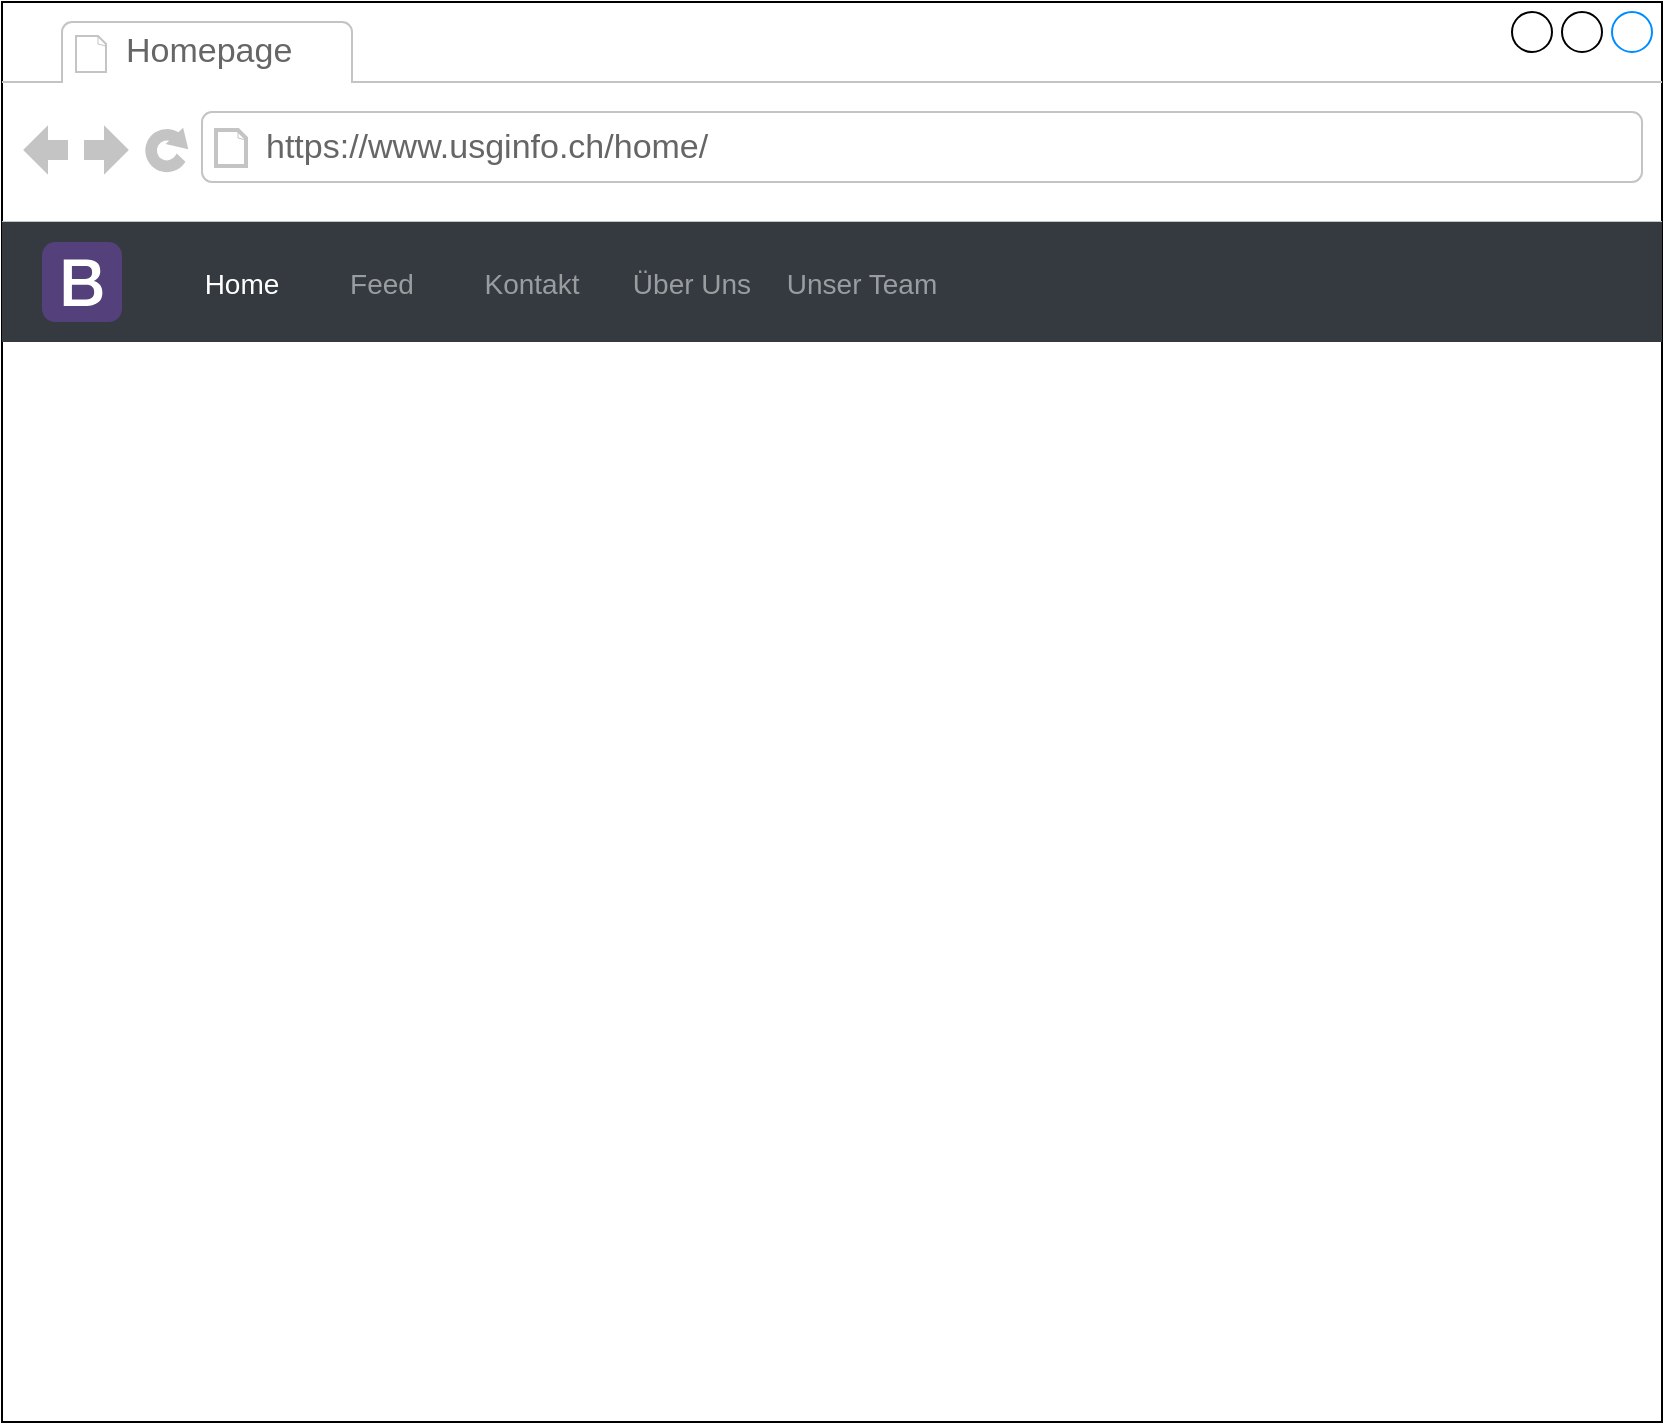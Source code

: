 <mxfile version="20.3.0" type="device" pages="6"><diagram id="uj_8Z46DdneSUvF08PMS" name="Homepage"><mxGraphModel dx="1422" dy="794" grid="1" gridSize="10" guides="1" tooltips="1" connect="1" arrows="1" fold="1" page="1" pageScale="1" pageWidth="827" pageHeight="1169" math="0" shadow="0"><root><mxCell id="0"/><mxCell id="1" parent="0"/><mxCell id="bIZdVBOY0GvSTKbhYSFp-1" value="" style="strokeWidth=1;shadow=0;dashed=0;align=center;html=1;shape=mxgraph.mockup.containers.browserWindow;rSize=0;strokeColor2=#008cff;strokeColor3=#c4c4c4;mainText=,;recursiveResize=0;" vertex="1" parent="1"><mxGeometry width="830" height="710" as="geometry"/></mxCell><mxCell id="bIZdVBOY0GvSTKbhYSFp-2" value="Homepage" style="strokeWidth=1;shadow=0;dashed=0;align=center;html=1;shape=mxgraph.mockup.containers.anchor;fontSize=17;fontColor=#666666;align=left;" vertex="1" parent="bIZdVBOY0GvSTKbhYSFp-1"><mxGeometry x="60" y="12" width="110" height="26" as="geometry"/></mxCell><mxCell id="bIZdVBOY0GvSTKbhYSFp-3" value="https://www.usginfo.ch/home/" style="strokeWidth=1;shadow=0;dashed=0;align=center;html=1;shape=mxgraph.mockup.containers.anchor;rSize=0;fontSize=17;fontColor=#666666;align=left;" vertex="1" parent="bIZdVBOY0GvSTKbhYSFp-1"><mxGeometry x="130" y="60" width="250" height="26" as="geometry"/></mxCell><mxCell id="SFdxGp_0DAX737ND4SgB-14" value="" style="html=1;shadow=0;dashed=0;fillColor=#343A40;strokeColor=none;fontSize=16;fontColor=#ffffff;align=left;spacing=15;" vertex="1" parent="bIZdVBOY0GvSTKbhYSFp-1"><mxGeometry y="110" width="830" height="60" as="geometry"/></mxCell><mxCell id="SFdxGp_0DAX737ND4SgB-15" value="Home" style="fillColor=none;strokeColor=none;fontSize=14;fontColor=#ffffff;align=center;" vertex="1" parent="SFdxGp_0DAX737ND4SgB-14"><mxGeometry width="70" height="40" relative="1" as="geometry"><mxPoint x="85" y="10" as="offset"/></mxGeometry></mxCell><mxCell id="SFdxGp_0DAX737ND4SgB-16" value="Feed" style="fillColor=none;strokeColor=none;fontSize=14;fontColor=#9A9DA0;align=center;" vertex="1" parent="SFdxGp_0DAX737ND4SgB-14"><mxGeometry width="70" height="40" relative="1" as="geometry"><mxPoint x="155" y="10" as="offset"/></mxGeometry></mxCell><mxCell id="SFdxGp_0DAX737ND4SgB-17" value="Kontakt" style="fillColor=none;strokeColor=none;fontSize=14;fontColor=#9A9DA0;align=center;spacingRight=0;" vertex="1" parent="SFdxGp_0DAX737ND4SgB-14"><mxGeometry width="80" height="40" relative="1" as="geometry"><mxPoint x="225" y="10" as="offset"/></mxGeometry></mxCell><mxCell id="SFdxGp_0DAX737ND4SgB-18" value="Über Uns" style="fillColor=none;strokeColor=none;fontSize=14;fontColor=#9A9DA0;align=center;" vertex="1" parent="SFdxGp_0DAX737ND4SgB-14"><mxGeometry width="80" height="40" relative="1" as="geometry"><mxPoint x="305" y="10" as="offset"/></mxGeometry></mxCell><mxCell id="SFdxGp_0DAX737ND4SgB-11" value="Unser Team" style="fillColor=none;strokeColor=none;fontSize=14;fontColor=#9A9DA0;align=center;" vertex="1" parent="SFdxGp_0DAX737ND4SgB-14"><mxGeometry width="90" height="40" relative="1" as="geometry"><mxPoint x="385" y="10" as="offset"/></mxGeometry></mxCell><mxCell id="SFdxGp_0DAX737ND4SgB-2" value="" style="html=1;shadow=0;dashed=0;shape=mxgraph.bootstrap.logo;fillColor=#54407A;strokeColor=none;sketch=0;" vertex="1" parent="SFdxGp_0DAX737ND4SgB-14"><mxGeometry width="40" height="40" relative="1" as="geometry"><mxPoint x="20" y="10" as="offset"/></mxGeometry></mxCell></root></mxGraphModel></diagram><diagram name="Feed" id="5X0n9u-aSN-BRFZXiq3j"><mxGraphModel dx="1422" dy="794" grid="1" gridSize="10" guides="1" tooltips="1" connect="1" arrows="1" fold="1" page="1" pageScale="1" pageWidth="827" pageHeight="1169" math="0" shadow="0"><root><mxCell id="gzwWOjy1ZuPYgtDzuU7B-0"/><mxCell id="gzwWOjy1ZuPYgtDzuU7B-1" parent="gzwWOjy1ZuPYgtDzuU7B-0"/><mxCell id="gzwWOjy1ZuPYgtDzuU7B-2" value="" style="strokeWidth=1;shadow=0;dashed=0;align=center;html=1;shape=mxgraph.mockup.containers.browserWindow;rSize=0;strokeColor2=#008cff;strokeColor3=#c4c4c4;mainText=,;recursiveResize=0;" vertex="1" parent="gzwWOjy1ZuPYgtDzuU7B-1"><mxGeometry width="830" height="710" as="geometry"/></mxCell><mxCell id="gzwWOjy1ZuPYgtDzuU7B-3" value="Feed" style="strokeWidth=1;shadow=0;dashed=0;align=center;html=1;shape=mxgraph.mockup.containers.anchor;fontSize=17;fontColor=#666666;align=left;" vertex="1" parent="gzwWOjy1ZuPYgtDzuU7B-2"><mxGeometry x="60" y="12" width="110" height="26" as="geometry"/></mxCell><mxCell id="gzwWOjy1ZuPYgtDzuU7B-4" value="https://www.usginfo.ch/feed/" style="strokeWidth=1;shadow=0;dashed=0;align=center;html=1;shape=mxgraph.mockup.containers.anchor;rSize=0;fontSize=17;fontColor=#666666;align=left;" vertex="1" parent="gzwWOjy1ZuPYgtDzuU7B-2"><mxGeometry x="130" y="60" width="250" height="26" as="geometry"/></mxCell><mxCell id="AxZvJkwcVH9X4PxjCK2e-0" value="" style="html=1;shadow=0;dashed=0;fillColor=#343A40;strokeColor=none;fontSize=16;fontColor=#ffffff;align=left;spacing=15;" vertex="1" parent="gzwWOjy1ZuPYgtDzuU7B-2"><mxGeometry y="110" width="830" height="60" as="geometry"/></mxCell><mxCell id="AxZvJkwcVH9X4PxjCK2e-1" value="Home" style="fillColor=none;strokeColor=none;fontSize=14;fontColor=#9A9DA0;align=center;" vertex="1" parent="AxZvJkwcVH9X4PxjCK2e-0"><mxGeometry width="70" height="40" relative="1" as="geometry"><mxPoint x="85" y="10" as="offset"/></mxGeometry></mxCell><mxCell id="AxZvJkwcVH9X4PxjCK2e-2" value="Feed" style="fillColor=none;strokeColor=none;fontSize=14;fontColor=#FFFFFF;align=center;" vertex="1" parent="AxZvJkwcVH9X4PxjCK2e-0"><mxGeometry width="70" height="40" relative="1" as="geometry"><mxPoint x="155" y="10" as="offset"/></mxGeometry></mxCell><mxCell id="AxZvJkwcVH9X4PxjCK2e-3" value="Kontakt" style="fillColor=none;strokeColor=none;fontSize=14;fontColor=#9A9DA0;align=center;spacingRight=0;" vertex="1" parent="AxZvJkwcVH9X4PxjCK2e-0"><mxGeometry width="80" height="40" relative="1" as="geometry"><mxPoint x="225" y="10" as="offset"/></mxGeometry></mxCell><mxCell id="AxZvJkwcVH9X4PxjCK2e-4" value="Über Uns" style="fillColor=none;strokeColor=none;fontSize=14;fontColor=#9A9DA0;align=center;" vertex="1" parent="AxZvJkwcVH9X4PxjCK2e-0"><mxGeometry width="80" height="40" relative="1" as="geometry"><mxPoint x="305" y="10" as="offset"/></mxGeometry></mxCell><mxCell id="AxZvJkwcVH9X4PxjCK2e-5" value="Unser Team" style="fillColor=none;strokeColor=none;fontSize=14;fontColor=#9A9DA0;align=center;" vertex="1" parent="AxZvJkwcVH9X4PxjCK2e-0"><mxGeometry width="90" height="40" relative="1" as="geometry"><mxPoint x="385" y="10" as="offset"/></mxGeometry></mxCell><mxCell id="AxZvJkwcVH9X4PxjCK2e-6" value="" style="html=1;shadow=0;dashed=0;shape=mxgraph.bootstrap.logo;fillColor=#54407A;strokeColor=none;sketch=0;" vertex="1" parent="AxZvJkwcVH9X4PxjCK2e-0"><mxGeometry width="40" height="40" relative="1" as="geometry"><mxPoint x="20" y="10" as="offset"/></mxGeometry></mxCell></root></mxGraphModel></diagram><diagram name="Kontakt" id="ZNAbnrCa7Ajv1rl6u_JT"><mxGraphModel dx="1422" dy="794" grid="1" gridSize="10" guides="1" tooltips="1" connect="1" arrows="1" fold="1" page="1" pageScale="1" pageWidth="827" pageHeight="1169" math="0" shadow="0"><root><mxCell id="S9HusZkFtbf0IXXmbvfm-0"/><mxCell id="S9HusZkFtbf0IXXmbvfm-1" parent="S9HusZkFtbf0IXXmbvfm-0"/><mxCell id="S9HusZkFtbf0IXXmbvfm-2" value="" style="strokeWidth=1;shadow=0;dashed=0;align=center;html=1;shape=mxgraph.mockup.containers.browserWindow;rSize=0;strokeColor2=#008cff;strokeColor3=#c4c4c4;mainText=,;recursiveResize=0;" vertex="1" parent="S9HusZkFtbf0IXXmbvfm-1"><mxGeometry width="830" height="710" as="geometry"/></mxCell><mxCell id="S9HusZkFtbf0IXXmbvfm-3" value="Kontakt" style="strokeWidth=1;shadow=0;dashed=0;align=center;html=1;shape=mxgraph.mockup.containers.anchor;fontSize=17;fontColor=#666666;align=left;" vertex="1" parent="S9HusZkFtbf0IXXmbvfm-2"><mxGeometry x="60" y="12" width="110" height="26" as="geometry"/></mxCell><mxCell id="S9HusZkFtbf0IXXmbvfm-4" value="https://www.usginfo.ch/kontakt/" style="strokeWidth=1;shadow=0;dashed=0;align=center;html=1;shape=mxgraph.mockup.containers.anchor;rSize=0;fontSize=17;fontColor=#666666;align=left;" vertex="1" parent="S9HusZkFtbf0IXXmbvfm-2"><mxGeometry x="130" y="60" width="250" height="26" as="geometry"/></mxCell><mxCell id="Ws61Uf8HKTrfd_SGyLn--0" value="" style="html=1;shadow=0;dashed=0;fillColor=#343A40;strokeColor=none;fontSize=16;fontColor=#ffffff;align=left;spacing=15;" vertex="1" parent="S9HusZkFtbf0IXXmbvfm-2"><mxGeometry y="110" width="830" height="60" as="geometry"/></mxCell><mxCell id="Ws61Uf8HKTrfd_SGyLn--1" value="Home" style="fillColor=none;strokeColor=none;fontSize=14;fontColor=#9A9DA0;align=center;" vertex="1" parent="Ws61Uf8HKTrfd_SGyLn--0"><mxGeometry width="70" height="40" relative="1" as="geometry"><mxPoint x="85" y="10" as="offset"/></mxGeometry></mxCell><mxCell id="Ws61Uf8HKTrfd_SGyLn--2" value="Feed" style="fillColor=none;strokeColor=none;fontSize=14;fontColor=#9A9DA0;align=center;" vertex="1" parent="Ws61Uf8HKTrfd_SGyLn--0"><mxGeometry width="70" height="40" relative="1" as="geometry"><mxPoint x="155" y="10" as="offset"/></mxGeometry></mxCell><mxCell id="Ws61Uf8HKTrfd_SGyLn--3" value="Kontakt" style="fillColor=none;strokeColor=none;fontSize=14;fontColor=#FFFFFF;align=center;spacingRight=0;" vertex="1" parent="Ws61Uf8HKTrfd_SGyLn--0"><mxGeometry width="80" height="40" relative="1" as="geometry"><mxPoint x="225" y="10" as="offset"/></mxGeometry></mxCell><mxCell id="Ws61Uf8HKTrfd_SGyLn--4" value="Über Uns" style="fillColor=none;strokeColor=none;fontSize=14;fontColor=#9A9DA0;align=center;" vertex="1" parent="Ws61Uf8HKTrfd_SGyLn--0"><mxGeometry width="80" height="40" relative="1" as="geometry"><mxPoint x="305" y="10" as="offset"/></mxGeometry></mxCell><mxCell id="Ws61Uf8HKTrfd_SGyLn--5" value="Unser Team" style="fillColor=none;strokeColor=none;fontSize=14;fontColor=#9A9DA0;align=center;" vertex="1" parent="Ws61Uf8HKTrfd_SGyLn--0"><mxGeometry width="90" height="40" relative="1" as="geometry"><mxPoint x="385" y="10" as="offset"/></mxGeometry></mxCell><mxCell id="Ws61Uf8HKTrfd_SGyLn--6" value="" style="html=1;shadow=0;dashed=0;shape=mxgraph.bootstrap.logo;fillColor=#54407A;strokeColor=none;sketch=0;" vertex="1" parent="Ws61Uf8HKTrfd_SGyLn--0"><mxGeometry width="40" height="40" relative="1" as="geometry"><mxPoint x="20" y="10" as="offset"/></mxGeometry></mxCell></root></mxGraphModel></diagram><diagram name="Bewerben" id="9Swx19kwjYjqMMwtqLIw"><mxGraphModel dx="1422" dy="794" grid="1" gridSize="10" guides="1" tooltips="1" connect="1" arrows="1" fold="1" page="1" pageScale="1" pageWidth="827" pageHeight="1169" math="0" shadow="0"><root><mxCell id="NpQzK92tzS2Ggv-dp7yk-0"/><mxCell id="NpQzK92tzS2Ggv-dp7yk-1" parent="NpQzK92tzS2Ggv-dp7yk-0"/><mxCell id="NpQzK92tzS2Ggv-dp7yk-2" value="" style="strokeWidth=1;shadow=0;dashed=0;align=center;html=1;shape=mxgraph.mockup.containers.browserWindow;rSize=0;strokeColor2=#008cff;strokeColor3=#c4c4c4;mainText=,;recursiveResize=0;" vertex="1" parent="NpQzK92tzS2Ggv-dp7yk-1"><mxGeometry width="830" height="710" as="geometry"/></mxCell><mxCell id="NpQzK92tzS2Ggv-dp7yk-3" value="Bewerben" style="strokeWidth=1;shadow=0;dashed=0;align=center;html=1;shape=mxgraph.mockup.containers.anchor;fontSize=17;fontColor=#666666;align=left;" vertex="1" parent="NpQzK92tzS2Ggv-dp7yk-2"><mxGeometry x="60" y="12" width="110" height="26" as="geometry"/></mxCell><mxCell id="NpQzK92tzS2Ggv-dp7yk-4" value="https://www.usginfo.ch/kontakt/bewerben/" style="strokeWidth=1;shadow=0;dashed=0;align=center;html=1;shape=mxgraph.mockup.containers.anchor;rSize=0;fontSize=17;fontColor=#666666;align=left;" vertex="1" parent="NpQzK92tzS2Ggv-dp7yk-2"><mxGeometry x="130" y="60" width="250" height="26" as="geometry"/></mxCell><mxCell id="aEDU9QP8vr2QjhQAazgl-0" value="" style="html=1;shadow=0;dashed=0;fillColor=#343A40;strokeColor=none;fontSize=16;fontColor=#ffffff;align=left;spacing=15;" vertex="1" parent="NpQzK92tzS2Ggv-dp7yk-2"><mxGeometry y="110" width="830" height="60" as="geometry"/></mxCell><mxCell id="aEDU9QP8vr2QjhQAazgl-1" value="Home" style="fillColor=none;strokeColor=none;fontSize=14;fontColor=#9A9DA0;align=center;" vertex="1" parent="aEDU9QP8vr2QjhQAazgl-0"><mxGeometry width="70" height="40" relative="1" as="geometry"><mxPoint x="85" y="10" as="offset"/></mxGeometry></mxCell><mxCell id="aEDU9QP8vr2QjhQAazgl-2" value="Feed" style="fillColor=none;strokeColor=none;fontSize=14;fontColor=#9A9DA0;align=center;" vertex="1" parent="aEDU9QP8vr2QjhQAazgl-0"><mxGeometry width="70" height="40" relative="1" as="geometry"><mxPoint x="155" y="10" as="offset"/></mxGeometry></mxCell><mxCell id="aEDU9QP8vr2QjhQAazgl-3" value="Kontakt" style="fillColor=none;strokeColor=none;fontSize=14;fontColor=#FFFFFF;align=center;spacingRight=0;" vertex="1" parent="aEDU9QP8vr2QjhQAazgl-0"><mxGeometry width="80" height="40" relative="1" as="geometry"><mxPoint x="225" y="10" as="offset"/></mxGeometry></mxCell><mxCell id="aEDU9QP8vr2QjhQAazgl-4" value="Über Uns" style="fillColor=none;strokeColor=none;fontSize=14;fontColor=#9A9DA0;align=center;" vertex="1" parent="aEDU9QP8vr2QjhQAazgl-0"><mxGeometry width="80" height="40" relative="1" as="geometry"><mxPoint x="305" y="10" as="offset"/></mxGeometry></mxCell><mxCell id="aEDU9QP8vr2QjhQAazgl-5" value="Unser Team" style="fillColor=none;strokeColor=none;fontSize=14;fontColor=#9A9DA0;align=center;" vertex="1" parent="aEDU9QP8vr2QjhQAazgl-0"><mxGeometry width="90" height="40" relative="1" as="geometry"><mxPoint x="385" y="10" as="offset"/></mxGeometry></mxCell><mxCell id="aEDU9QP8vr2QjhQAazgl-6" value="" style="html=1;shadow=0;dashed=0;shape=mxgraph.bootstrap.logo;fillColor=#54407A;strokeColor=none;sketch=0;" vertex="1" parent="aEDU9QP8vr2QjhQAazgl-0"><mxGeometry width="40" height="40" relative="1" as="geometry"><mxPoint x="20" y="10" as="offset"/></mxGeometry></mxCell></root></mxGraphModel></diagram><diagram name="Über Uns" id="iaVXjshThKM2x8UyDiRv"><mxGraphModel dx="595" dy="794" grid="1" gridSize="10" guides="1" tooltips="1" connect="1" arrows="1" fold="1" page="1" pageScale="1" pageWidth="827" pageHeight="1169" math="0" shadow="0"><root><mxCell id="HXlj-GUish_JAAeWZEEK-0"/><mxCell id="HXlj-GUish_JAAeWZEEK-1" parent="HXlj-GUish_JAAeWZEEK-0"/><mxCell id="HXlj-GUish_JAAeWZEEK-2" value="" style="strokeWidth=1;shadow=0;dashed=0;align=center;html=1;shape=mxgraph.mockup.containers.browserWindow;rSize=0;strokeColor2=#008cff;strokeColor3=#c4c4c4;mainText=,;recursiveResize=0;" vertex="1" parent="HXlj-GUish_JAAeWZEEK-1"><mxGeometry x="827" width="830" height="710" as="geometry"/></mxCell><mxCell id="HXlj-GUish_JAAeWZEEK-3" value="Über Uns" style="strokeWidth=1;shadow=0;dashed=0;align=center;html=1;shape=mxgraph.mockup.containers.anchor;fontSize=17;fontColor=#666666;align=left;" vertex="1" parent="HXlj-GUish_JAAeWZEEK-2"><mxGeometry x="60" y="12" width="110" height="26" as="geometry"/></mxCell><mxCell id="HXlj-GUish_JAAeWZEEK-4" value="https://www.usginfo.ch/ueberuns/" style="strokeWidth=1;shadow=0;dashed=0;align=center;html=1;shape=mxgraph.mockup.containers.anchor;rSize=0;fontSize=17;fontColor=#666666;align=left;" vertex="1" parent="HXlj-GUish_JAAeWZEEK-2"><mxGeometry x="130" y="60" width="250" height="26" as="geometry"/></mxCell><mxCell id="a9xn5OYEW5xRtIZOPOEh-0" value="" style="html=1;shadow=0;dashed=0;fillColor=#343A40;strokeColor=none;fontSize=16;fontColor=#ffffff;align=left;spacing=15;" vertex="1" parent="HXlj-GUish_JAAeWZEEK-2"><mxGeometry y="110" width="830" height="60" as="geometry"/></mxCell><mxCell id="a9xn5OYEW5xRtIZOPOEh-1" value="Home" style="fillColor=none;strokeColor=none;fontSize=14;fontColor=#9A9DA0;align=center;" vertex="1" parent="a9xn5OYEW5xRtIZOPOEh-0"><mxGeometry width="70" height="40" relative="1" as="geometry"><mxPoint x="85" y="10" as="offset"/></mxGeometry></mxCell><mxCell id="a9xn5OYEW5xRtIZOPOEh-2" value="Feed" style="fillColor=none;strokeColor=none;fontSize=14;fontColor=#9A9DA0;align=center;" vertex="1" parent="a9xn5OYEW5xRtIZOPOEh-0"><mxGeometry width="70" height="40" relative="1" as="geometry"><mxPoint x="155" y="10" as="offset"/></mxGeometry></mxCell><mxCell id="a9xn5OYEW5xRtIZOPOEh-3" value="Kontakt" style="fillColor=none;strokeColor=none;fontSize=14;fontColor=#9A9DA0;align=center;spacingRight=0;" vertex="1" parent="a9xn5OYEW5xRtIZOPOEh-0"><mxGeometry width="80" height="40" relative="1" as="geometry"><mxPoint x="225" y="10" as="offset"/></mxGeometry></mxCell><mxCell id="a9xn5OYEW5xRtIZOPOEh-4" value="Über Uns" style="fillColor=none;strokeColor=none;fontSize=14;fontColor=#FFFFFF;align=center;" vertex="1" parent="a9xn5OYEW5xRtIZOPOEh-0"><mxGeometry width="80" height="40" relative="1" as="geometry"><mxPoint x="305" y="10" as="offset"/></mxGeometry></mxCell><mxCell id="a9xn5OYEW5xRtIZOPOEh-5" value="Unser Team" style="fillColor=none;strokeColor=none;fontSize=14;fontColor=#9A9DA0;align=center;" vertex="1" parent="a9xn5OYEW5xRtIZOPOEh-0"><mxGeometry width="90" height="40" relative="1" as="geometry"><mxPoint x="385" y="10" as="offset"/></mxGeometry></mxCell><mxCell id="a9xn5OYEW5xRtIZOPOEh-6" value="" style="html=1;shadow=0;dashed=0;shape=mxgraph.bootstrap.logo;fillColor=#54407A;strokeColor=none;sketch=0;" vertex="1" parent="a9xn5OYEW5xRtIZOPOEh-0"><mxGeometry width="40" height="40" relative="1" as="geometry"><mxPoint x="20" y="10" as="offset"/></mxGeometry></mxCell></root></mxGraphModel></diagram><diagram name="Unser Team" id="NkfTTzriaSgbZdDeIqaE"><mxGraphModel dx="595" dy="794" grid="1" gridSize="10" guides="1" tooltips="1" connect="1" arrows="1" fold="1" page="1" pageScale="1" pageWidth="827" pageHeight="1169" math="0" shadow="0"><root><mxCell id="J8lpdf-3GpGh_6DZynrc-0"/><mxCell id="J8lpdf-3GpGh_6DZynrc-1" parent="J8lpdf-3GpGh_6DZynrc-0"/><mxCell id="J8lpdf-3GpGh_6DZynrc-2" value="" style="strokeWidth=1;shadow=0;dashed=0;align=center;html=1;shape=mxgraph.mockup.containers.browserWindow;rSize=0;strokeColor2=#008cff;strokeColor3=#c4c4c4;mainText=,;recursiveResize=0;" vertex="1" parent="J8lpdf-3GpGh_6DZynrc-1"><mxGeometry x="827" width="830" height="710" as="geometry"/></mxCell><mxCell id="J8lpdf-3GpGh_6DZynrc-3" value="Unser Team" style="strokeWidth=1;shadow=0;dashed=0;align=center;html=1;shape=mxgraph.mockup.containers.anchor;fontSize=17;fontColor=#666666;align=left;" vertex="1" parent="J8lpdf-3GpGh_6DZynrc-2"><mxGeometry x="60" y="12" width="110" height="26" as="geometry"/></mxCell><mxCell id="J8lpdf-3GpGh_6DZynrc-4" value="https://www.usginfo.ch/ueberuns/team/" style="strokeWidth=1;shadow=0;dashed=0;align=center;html=1;shape=mxgraph.mockup.containers.anchor;rSize=0;fontSize=17;fontColor=#666666;align=left;" vertex="1" parent="J8lpdf-3GpGh_6DZynrc-2"><mxGeometry x="130" y="60" width="250" height="26" as="geometry"/></mxCell><mxCell id="b_VW-MihQMQRvtGhFgw7-0" value="" style="html=1;shadow=0;dashed=0;fillColor=#343A40;strokeColor=none;fontSize=16;fontColor=#ffffff;align=left;spacing=15;" vertex="1" parent="J8lpdf-3GpGh_6DZynrc-2"><mxGeometry y="110" width="830" height="60" as="geometry"/></mxCell><mxCell id="b_VW-MihQMQRvtGhFgw7-1" value="Home" style="fillColor=none;strokeColor=none;fontSize=14;fontColor=#9A9DA0;align=center;" vertex="1" parent="b_VW-MihQMQRvtGhFgw7-0"><mxGeometry width="70" height="40" relative="1" as="geometry"><mxPoint x="85" y="10" as="offset"/></mxGeometry></mxCell><mxCell id="b_VW-MihQMQRvtGhFgw7-2" value="Feed" style="fillColor=none;strokeColor=none;fontSize=14;fontColor=#9A9DA0;align=center;" vertex="1" parent="b_VW-MihQMQRvtGhFgw7-0"><mxGeometry width="70" height="40" relative="1" as="geometry"><mxPoint x="155" y="10" as="offset"/></mxGeometry></mxCell><mxCell id="b_VW-MihQMQRvtGhFgw7-3" value="Kontakt" style="fillColor=none;strokeColor=none;fontSize=14;fontColor=#9A9DA0;align=center;spacingRight=0;" vertex="1" parent="b_VW-MihQMQRvtGhFgw7-0"><mxGeometry width="80" height="40" relative="1" as="geometry"><mxPoint x="225" y="10" as="offset"/></mxGeometry></mxCell><mxCell id="b_VW-MihQMQRvtGhFgw7-4" value="Über Uns" style="fillColor=none;strokeColor=none;fontSize=14;fontColor=#9A9DA0;align=center;" vertex="1" parent="b_VW-MihQMQRvtGhFgw7-0"><mxGeometry width="80" height="40" relative="1" as="geometry"><mxPoint x="305" y="10" as="offset"/></mxGeometry></mxCell><mxCell id="b_VW-MihQMQRvtGhFgw7-5" value="Unser Team" style="fillColor=none;strokeColor=none;fontSize=14;fontColor=#FFFFFF;align=center;" vertex="1" parent="b_VW-MihQMQRvtGhFgw7-0"><mxGeometry width="90" height="40" relative="1" as="geometry"><mxPoint x="385" y="10" as="offset"/></mxGeometry></mxCell><mxCell id="b_VW-MihQMQRvtGhFgw7-6" value="" style="html=1;shadow=0;dashed=0;shape=mxgraph.bootstrap.logo;fillColor=#54407A;strokeColor=none;sketch=0;" vertex="1" parent="b_VW-MihQMQRvtGhFgw7-0"><mxGeometry width="40" height="40" relative="1" as="geometry"><mxPoint x="20" y="10" as="offset"/></mxGeometry></mxCell></root></mxGraphModel></diagram></mxfile>